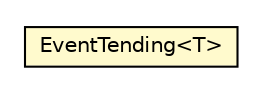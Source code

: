 #!/usr/local/bin/dot
#
# Class diagram 
# Generated by UMLGraph version 5.1 (http://www.umlgraph.org/)
#

digraph G {
	edge [fontname="Helvetica",fontsize=10,labelfontname="Helvetica",labelfontsize=10];
	node [fontname="Helvetica",fontsize=10,shape=plaintext];
	nodesep=0.25;
	ranksep=0.5;
	// org.androidtransfuse.event.EventTending<T>
	c9559 [label=<<table title="org.androidtransfuse.event.EventTending" border="0" cellborder="1" cellspacing="0" cellpadding="2" port="p" bgcolor="lemonChiffon" href="./EventTending.html">
		<tr><td><table border="0" cellspacing="0" cellpadding="1">
<tr><td align="center" balign="center"> EventTending&lt;T&gt; </td></tr>
		</table></td></tr>
		</table>>, fontname="Helvetica", fontcolor="black", fontsize=10.0];
}

